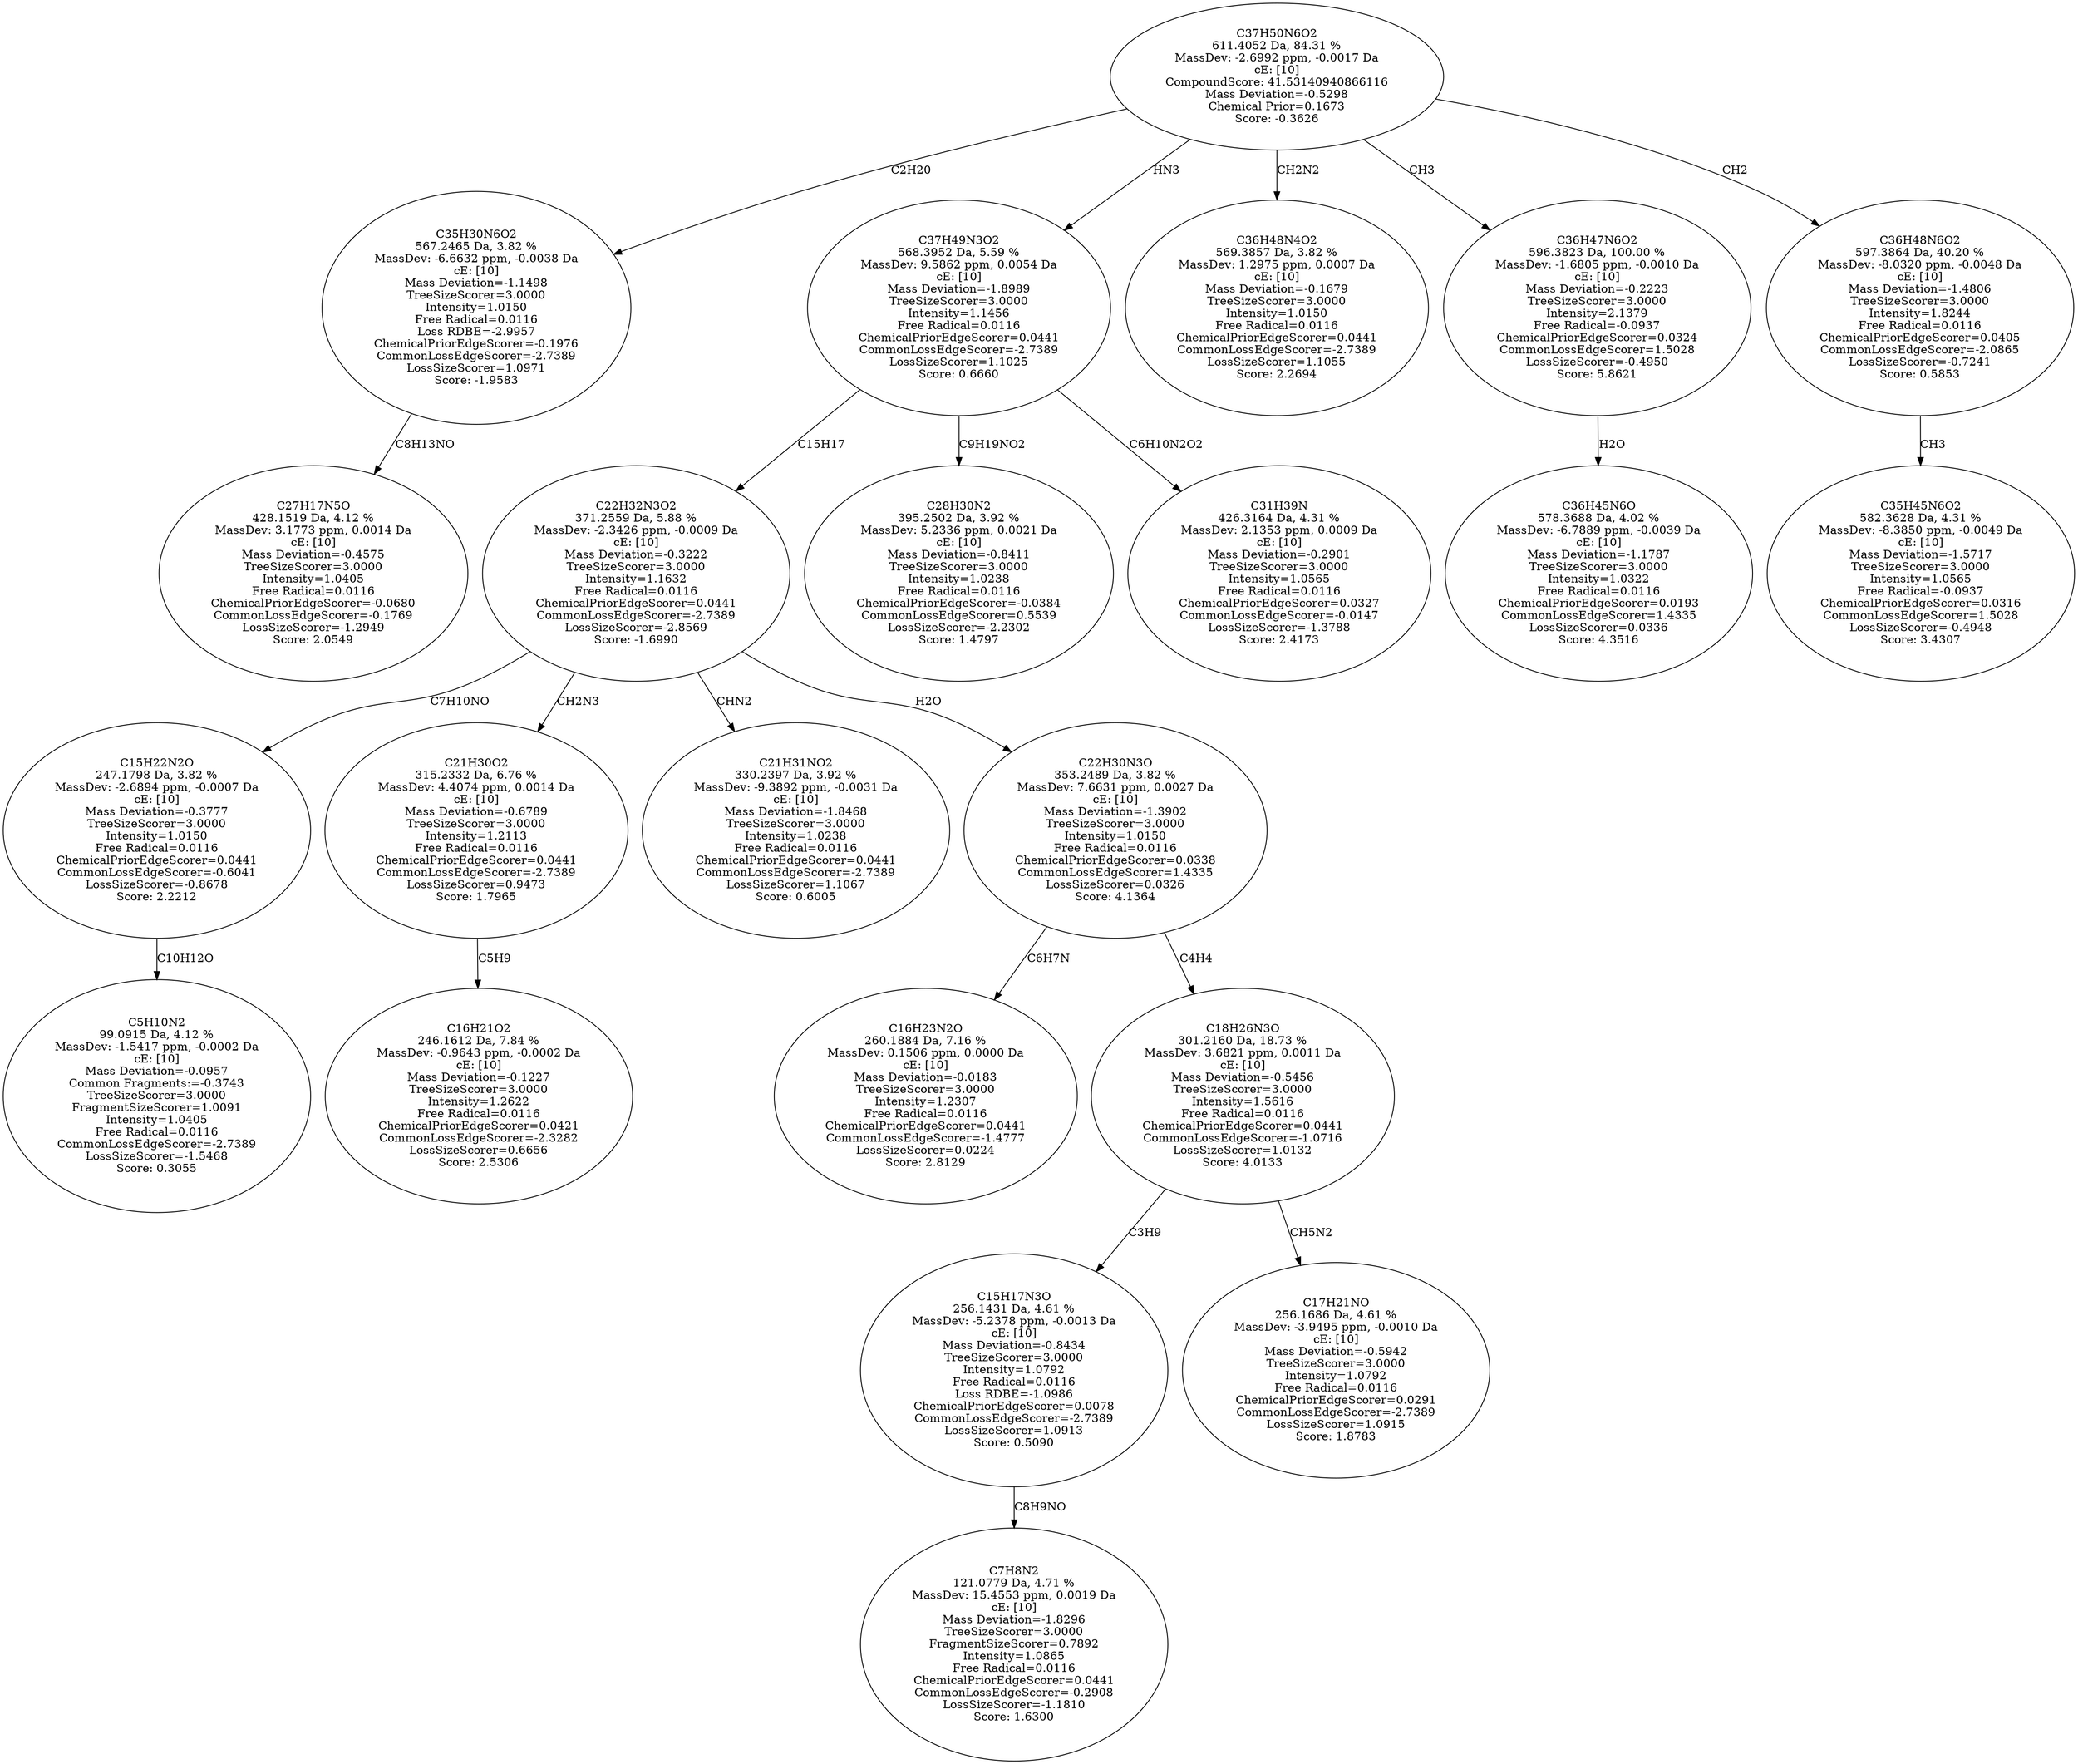 strict digraph {
v1 [label="C27H17N5O\n428.1519 Da, 4.12 %\nMassDev: 3.1773 ppm, 0.0014 Da\ncE: [10]\nMass Deviation=-0.4575\nTreeSizeScorer=3.0000\nIntensity=1.0405\nFree Radical=0.0116\nChemicalPriorEdgeScorer=-0.0680\nCommonLossEdgeScorer=-0.1769\nLossSizeScorer=-1.2949\nScore: 2.0549"];
v2 [label="C35H30N6O2\n567.2465 Da, 3.82 %\nMassDev: -6.6632 ppm, -0.0038 Da\ncE: [10]\nMass Deviation=-1.1498\nTreeSizeScorer=3.0000\nIntensity=1.0150\nFree Radical=0.0116\nLoss RDBE=-2.9957\nChemicalPriorEdgeScorer=-0.1976\nCommonLossEdgeScorer=-2.7389\nLossSizeScorer=1.0971\nScore: -1.9583"];
v3 [label="C5H10N2\n99.0915 Da, 4.12 %\nMassDev: -1.5417 ppm, -0.0002 Da\ncE: [10]\nMass Deviation=-0.0957\nCommon Fragments:=-0.3743\nTreeSizeScorer=3.0000\nFragmentSizeScorer=1.0091\nIntensity=1.0405\nFree Radical=0.0116\nCommonLossEdgeScorer=-2.7389\nLossSizeScorer=-1.5468\nScore: 0.3055"];
v4 [label="C15H22N2O\n247.1798 Da, 3.82 %\nMassDev: -2.6894 ppm, -0.0007 Da\ncE: [10]\nMass Deviation=-0.3777\nTreeSizeScorer=3.0000\nIntensity=1.0150\nFree Radical=0.0116\nChemicalPriorEdgeScorer=0.0441\nCommonLossEdgeScorer=-0.6041\nLossSizeScorer=-0.8678\nScore: 2.2212"];
v5 [label="C16H21O2\n246.1612 Da, 7.84 %\nMassDev: -0.9643 ppm, -0.0002 Da\ncE: [10]\nMass Deviation=-0.1227\nTreeSizeScorer=3.0000\nIntensity=1.2622\nFree Radical=0.0116\nChemicalPriorEdgeScorer=0.0421\nCommonLossEdgeScorer=-2.3282\nLossSizeScorer=0.6656\nScore: 2.5306"];
v6 [label="C21H30O2\n315.2332 Da, 6.76 %\nMassDev: 4.4074 ppm, 0.0014 Da\ncE: [10]\nMass Deviation=-0.6789\nTreeSizeScorer=3.0000\nIntensity=1.2113\nFree Radical=0.0116\nChemicalPriorEdgeScorer=0.0441\nCommonLossEdgeScorer=-2.7389\nLossSizeScorer=0.9473\nScore: 1.7965"];
v7 [label="C21H31NO2\n330.2397 Da, 3.92 %\nMassDev: -9.3892 ppm, -0.0031 Da\ncE: [10]\nMass Deviation=-1.8468\nTreeSizeScorer=3.0000\nIntensity=1.0238\nFree Radical=0.0116\nChemicalPriorEdgeScorer=0.0441\nCommonLossEdgeScorer=-2.7389\nLossSizeScorer=1.1067\nScore: 0.6005"];
v8 [label="C16H23N2O\n260.1884 Da, 7.16 %\nMassDev: 0.1506 ppm, 0.0000 Da\ncE: [10]\nMass Deviation=-0.0183\nTreeSizeScorer=3.0000\nIntensity=1.2307\nFree Radical=0.0116\nChemicalPriorEdgeScorer=0.0441\nCommonLossEdgeScorer=-1.4777\nLossSizeScorer=0.0224\nScore: 2.8129"];
v9 [label="C7H8N2\n121.0779 Da, 4.71 %\nMassDev: 15.4553 ppm, 0.0019 Da\ncE: [10]\nMass Deviation=-1.8296\nTreeSizeScorer=3.0000\nFragmentSizeScorer=0.7892\nIntensity=1.0865\nFree Radical=0.0116\nChemicalPriorEdgeScorer=0.0441\nCommonLossEdgeScorer=-0.2908\nLossSizeScorer=-1.1810\nScore: 1.6300"];
v10 [label="C15H17N3O\n256.1431 Da, 4.61 %\nMassDev: -5.2378 ppm, -0.0013 Da\ncE: [10]\nMass Deviation=-0.8434\nTreeSizeScorer=3.0000\nIntensity=1.0792\nFree Radical=0.0116\nLoss RDBE=-1.0986\nChemicalPriorEdgeScorer=0.0078\nCommonLossEdgeScorer=-2.7389\nLossSizeScorer=1.0913\nScore: 0.5090"];
v11 [label="C17H21NO\n256.1686 Da, 4.61 %\nMassDev: -3.9495 ppm, -0.0010 Da\ncE: [10]\nMass Deviation=-0.5942\nTreeSizeScorer=3.0000\nIntensity=1.0792\nFree Radical=0.0116\nChemicalPriorEdgeScorer=0.0291\nCommonLossEdgeScorer=-2.7389\nLossSizeScorer=1.0915\nScore: 1.8783"];
v12 [label="C18H26N3O\n301.2160 Da, 18.73 %\nMassDev: 3.6821 ppm, 0.0011 Da\ncE: [10]\nMass Deviation=-0.5456\nTreeSizeScorer=3.0000\nIntensity=1.5616\nFree Radical=0.0116\nChemicalPriorEdgeScorer=0.0441\nCommonLossEdgeScorer=-1.0716\nLossSizeScorer=1.0132\nScore: 4.0133"];
v13 [label="C22H30N3O\n353.2489 Da, 3.82 %\nMassDev: 7.6631 ppm, 0.0027 Da\ncE: [10]\nMass Deviation=-1.3902\nTreeSizeScorer=3.0000\nIntensity=1.0150\nFree Radical=0.0116\nChemicalPriorEdgeScorer=0.0338\nCommonLossEdgeScorer=1.4335\nLossSizeScorer=0.0326\nScore: 4.1364"];
v14 [label="C22H32N3O2\n371.2559 Da, 5.88 %\nMassDev: -2.3426 ppm, -0.0009 Da\ncE: [10]\nMass Deviation=-0.3222\nTreeSizeScorer=3.0000\nIntensity=1.1632\nFree Radical=0.0116\nChemicalPriorEdgeScorer=0.0441\nCommonLossEdgeScorer=-2.7389\nLossSizeScorer=-2.8569\nScore: -1.6990"];
v15 [label="C28H30N2\n395.2502 Da, 3.92 %\nMassDev: 5.2336 ppm, 0.0021 Da\ncE: [10]\nMass Deviation=-0.8411\nTreeSizeScorer=3.0000\nIntensity=1.0238\nFree Radical=0.0116\nChemicalPriorEdgeScorer=-0.0384\nCommonLossEdgeScorer=0.5539\nLossSizeScorer=-2.2302\nScore: 1.4797"];
v16 [label="C31H39N\n426.3164 Da, 4.31 %\nMassDev: 2.1353 ppm, 0.0009 Da\ncE: [10]\nMass Deviation=-0.2901\nTreeSizeScorer=3.0000\nIntensity=1.0565\nFree Radical=0.0116\nChemicalPriorEdgeScorer=0.0327\nCommonLossEdgeScorer=-0.0147\nLossSizeScorer=-1.3788\nScore: 2.4173"];
v17 [label="C37H49N3O2\n568.3952 Da, 5.59 %\nMassDev: 9.5862 ppm, 0.0054 Da\ncE: [10]\nMass Deviation=-1.8989\nTreeSizeScorer=3.0000\nIntensity=1.1456\nFree Radical=0.0116\nChemicalPriorEdgeScorer=0.0441\nCommonLossEdgeScorer=-2.7389\nLossSizeScorer=1.1025\nScore: 0.6660"];
v18 [label="C36H48N4O2\n569.3857 Da, 3.82 %\nMassDev: 1.2975 ppm, 0.0007 Da\ncE: [10]\nMass Deviation=-0.1679\nTreeSizeScorer=3.0000\nIntensity=1.0150\nFree Radical=0.0116\nChemicalPriorEdgeScorer=0.0441\nCommonLossEdgeScorer=-2.7389\nLossSizeScorer=1.1055\nScore: 2.2694"];
v19 [label="C36H45N6O\n578.3688 Da, 4.02 %\nMassDev: -6.7889 ppm, -0.0039 Da\ncE: [10]\nMass Deviation=-1.1787\nTreeSizeScorer=3.0000\nIntensity=1.0322\nFree Radical=0.0116\nChemicalPriorEdgeScorer=0.0193\nCommonLossEdgeScorer=1.4335\nLossSizeScorer=0.0336\nScore: 4.3516"];
v20 [label="C36H47N6O2\n596.3823 Da, 100.00 %\nMassDev: -1.6805 ppm, -0.0010 Da\ncE: [10]\nMass Deviation=-0.2223\nTreeSizeScorer=3.0000\nIntensity=2.1379\nFree Radical=-0.0937\nChemicalPriorEdgeScorer=0.0324\nCommonLossEdgeScorer=1.5028\nLossSizeScorer=-0.4950\nScore: 5.8621"];
v21 [label="C35H45N6O2\n582.3628 Da, 4.31 %\nMassDev: -8.3850 ppm, -0.0049 Da\ncE: [10]\nMass Deviation=-1.5717\nTreeSizeScorer=3.0000\nIntensity=1.0565\nFree Radical=-0.0937\nChemicalPriorEdgeScorer=0.0316\nCommonLossEdgeScorer=1.5028\nLossSizeScorer=-0.4948\nScore: 3.4307"];
v22 [label="C36H48N6O2\n597.3864 Da, 40.20 %\nMassDev: -8.0320 ppm, -0.0048 Da\ncE: [10]\nMass Deviation=-1.4806\nTreeSizeScorer=3.0000\nIntensity=1.8244\nFree Radical=0.0116\nChemicalPriorEdgeScorer=0.0405\nCommonLossEdgeScorer=-2.0865\nLossSizeScorer=-0.7241\nScore: 0.5853"];
v23 [label="C37H50N6O2\n611.4052 Da, 84.31 %\nMassDev: -2.6992 ppm, -0.0017 Da\ncE: [10]\nCompoundScore: 41.53140940866116\nMass Deviation=-0.5298\nChemical Prior=0.1673\nScore: -0.3626"];
v2 -> v1 [label="C8H13NO"];
v23 -> v2 [label="C2H20"];
v4 -> v3 [label="C10H12O"];
v14 -> v4 [label="C7H10NO"];
v6 -> v5 [label="C5H9"];
v14 -> v6 [label="CH2N3"];
v14 -> v7 [label="CHN2"];
v13 -> v8 [label="C6H7N"];
v10 -> v9 [label="C8H9NO"];
v12 -> v10 [label="C3H9"];
v12 -> v11 [label="CH5N2"];
v13 -> v12 [label="C4H4"];
v14 -> v13 [label="H2O"];
v17 -> v14 [label="C15H17"];
v17 -> v15 [label="C9H19NO2"];
v17 -> v16 [label="C6H10N2O2"];
v23 -> v17 [label="HN3"];
v23 -> v18 [label="CH2N2"];
v20 -> v19 [label="H2O"];
v23 -> v20 [label="CH3"];
v22 -> v21 [label="CH3"];
v23 -> v22 [label="CH2"];
}